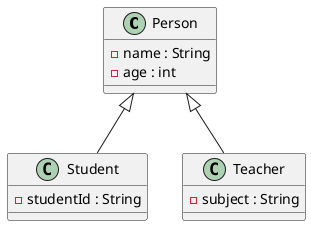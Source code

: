 @startuml
class Person {
  - name : String
  - age : int
}

class Student {
  - studentId : String
}

class Teacher {
  - subject : String
}

Person <|-- Student
Person <|-- Teacher
@enduml
